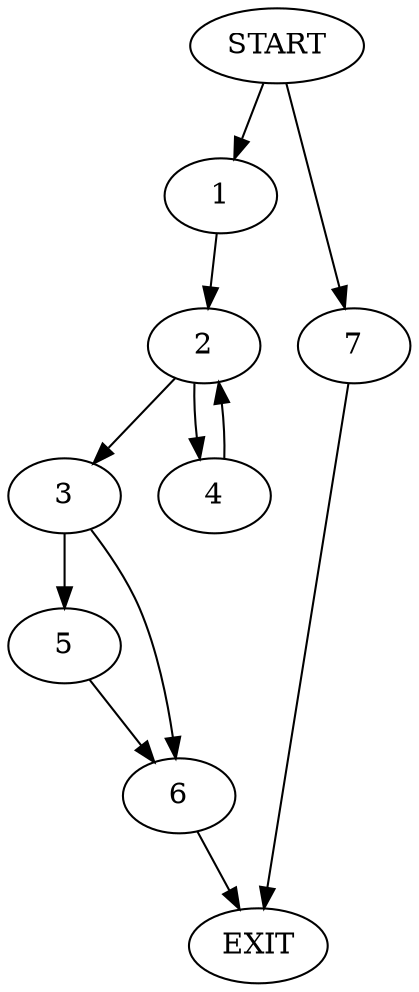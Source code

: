 digraph {
0 [label="START"]
8 [label="EXIT"]
0 -> 1
1 -> 2
2 -> 3
2 -> 4
3 -> 5
3 -> 6
4 -> 2
6 -> 8
5 -> 6
0 -> 7
7 -> 8
}
